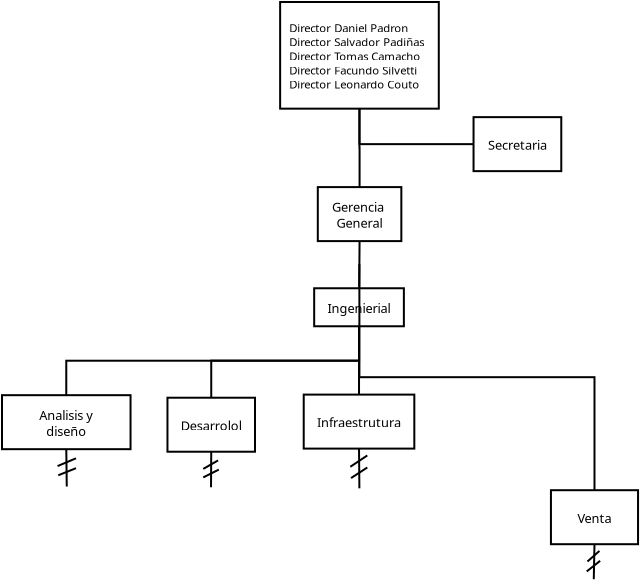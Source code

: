 <?xml version="1.0" encoding="UTF-8"?>
<dia:diagram xmlns:dia="http://www.lysator.liu.se/~alla/dia/">
  <dia:layer name="Fondo" visible="true" active="true">
    <dia:object type="Flowchart - Box" version="0" id="O0">
      <dia:attribute name="obj_pos">
        <dia:point val="12.515,3.1"/>
      </dia:attribute>
      <dia:attribute name="obj_bb">
        <dia:rectangle val="12.465,3.05;20.125,8.483"/>
      </dia:attribute>
      <dia:attribute name="elem_corner">
        <dia:point val="12.515,3.1"/>
      </dia:attribute>
      <dia:attribute name="elem_width">
        <dia:real val="7.56"/>
      </dia:attribute>
      <dia:attribute name="elem_height">
        <dia:real val="5.333"/>
      </dia:attribute>
      <dia:attribute name="border_width">
        <dia:real val="0.1"/>
      </dia:attribute>
      <dia:attribute name="show_background">
        <dia:boolean val="true"/>
      </dia:attribute>
      <dia:attribute name="padding">
        <dia:real val="0.5"/>
      </dia:attribute>
      <dia:attribute name="text">
        <dia:composite type="text">
          <dia:attribute name="string">
            <dia:string>#Director Daniel Padron
Director Salvador Padiñas
Director Tomas Camacho 
Director Facundo Silvetti
Director Leonardo Couto#</dia:string>
          </dia:attribute>
          <dia:attribute name="font">
            <dia:font family="sans" style="0" name="Helvetica"/>
          </dia:attribute>
          <dia:attribute name="height">
            <dia:real val="0.706"/>
          </dia:attribute>
          <dia:attribute name="pos">
            <dia:point val="12.965,4.568"/>
          </dia:attribute>
          <dia:attribute name="color">
            <dia:color val="#000000"/>
          </dia:attribute>
          <dia:attribute name="alignment">
            <dia:enum val="0"/>
          </dia:attribute>
        </dia:composite>
      </dia:attribute>
    </dia:object>
    <dia:object type="Flowchart - Box" version="0" id="O1">
      <dia:attribute name="obj_pos">
        <dia:point val="14.212,12.355"/>
      </dia:attribute>
      <dia:attribute name="obj_bb">
        <dia:rectangle val="14.162,12.305;18.44,15.105"/>
      </dia:attribute>
      <dia:attribute name="elem_corner">
        <dia:point val="14.212,12.355"/>
      </dia:attribute>
      <dia:attribute name="elem_width">
        <dia:real val="4.177"/>
      </dia:attribute>
      <dia:attribute name="elem_height">
        <dia:real val="2.7"/>
      </dia:attribute>
      <dia:attribute name="show_background">
        <dia:boolean val="true"/>
      </dia:attribute>
      <dia:attribute name="padding">
        <dia:real val="0.5"/>
      </dia:attribute>
      <dia:attribute name="text">
        <dia:composite type="text">
          <dia:attribute name="string">
            <dia:string>#Gerencia 
General#</dia:string>
          </dia:attribute>
          <dia:attribute name="font">
            <dia:font family="sans" style="0" name="Helvetica"/>
          </dia:attribute>
          <dia:attribute name="height">
            <dia:real val="0.8"/>
          </dia:attribute>
          <dia:attribute name="pos">
            <dia:point val="16.301,13.545"/>
          </dia:attribute>
          <dia:attribute name="color">
            <dia:color val="#000000"/>
          </dia:attribute>
          <dia:attribute name="alignment">
            <dia:enum val="1"/>
          </dia:attribute>
        </dia:composite>
      </dia:attribute>
    </dia:object>
    <dia:object type="Flowchart - Box" version="0" id="O2">
      <dia:attribute name="obj_pos">
        <dia:point val="21.999,8.857"/>
      </dia:attribute>
      <dia:attribute name="obj_bb">
        <dia:rectangle val="21.949,8.807;26.436,11.607"/>
      </dia:attribute>
      <dia:attribute name="elem_corner">
        <dia:point val="21.999,8.857"/>
      </dia:attribute>
      <dia:attribute name="elem_width">
        <dia:real val="4.387"/>
      </dia:attribute>
      <dia:attribute name="elem_height">
        <dia:real val="2.7"/>
      </dia:attribute>
      <dia:attribute name="show_background">
        <dia:boolean val="true"/>
      </dia:attribute>
      <dia:attribute name="padding">
        <dia:real val="0.5"/>
      </dia:attribute>
      <dia:attribute name="text">
        <dia:composite type="text">
          <dia:attribute name="string">
            <dia:string>#Secretaria#</dia:string>
          </dia:attribute>
          <dia:attribute name="font">
            <dia:font family="sans" style="0" name="Helvetica"/>
          </dia:attribute>
          <dia:attribute name="height">
            <dia:real val="0.8"/>
          </dia:attribute>
          <dia:attribute name="pos">
            <dia:point val="24.193,10.447"/>
          </dia:attribute>
          <dia:attribute name="color">
            <dia:color val="#000000"/>
          </dia:attribute>
          <dia:attribute name="alignment">
            <dia:enum val="1"/>
          </dia:attribute>
        </dia:composite>
      </dia:attribute>
    </dia:object>
    <dia:object type="Flowchart - Box" version="0" id="O3">
      <dia:attribute name="obj_pos">
        <dia:point val="14.031,17.413"/>
      </dia:attribute>
      <dia:attribute name="obj_bb">
        <dia:rectangle val="13.981,17.363;18.566,19.363"/>
      </dia:attribute>
      <dia:attribute name="elem_corner">
        <dia:point val="14.031,17.413"/>
      </dia:attribute>
      <dia:attribute name="elem_width">
        <dia:real val="4.485"/>
      </dia:attribute>
      <dia:attribute name="elem_height">
        <dia:real val="1.9"/>
      </dia:attribute>
      <dia:attribute name="show_background">
        <dia:boolean val="true"/>
      </dia:attribute>
      <dia:attribute name="padding">
        <dia:real val="0.5"/>
      </dia:attribute>
      <dia:attribute name="text">
        <dia:composite type="text">
          <dia:attribute name="string">
            <dia:string>#Ingenierial#</dia:string>
          </dia:attribute>
          <dia:attribute name="font">
            <dia:font family="sans" style="0" name="Helvetica"/>
          </dia:attribute>
          <dia:attribute name="height">
            <dia:real val="0.8"/>
          </dia:attribute>
          <dia:attribute name="pos">
            <dia:point val="16.273,18.603"/>
          </dia:attribute>
          <dia:attribute name="color">
            <dia:color val="#000000"/>
          </dia:attribute>
          <dia:attribute name="alignment">
            <dia:enum val="1"/>
          </dia:attribute>
        </dia:composite>
      </dia:attribute>
    </dia:object>
    <dia:object type="Flowchart - Box" version="0" id="O4">
      <dia:attribute name="obj_pos">
        <dia:point val="25.869,27.51"/>
      </dia:attribute>
      <dia:attribute name="obj_bb">
        <dia:rectangle val="25.819,27.46;30.274,30.26"/>
      </dia:attribute>
      <dia:attribute name="elem_corner">
        <dia:point val="25.869,27.51"/>
      </dia:attribute>
      <dia:attribute name="elem_width">
        <dia:real val="4.355"/>
      </dia:attribute>
      <dia:attribute name="elem_height">
        <dia:real val="2.7"/>
      </dia:attribute>
      <dia:attribute name="show_background">
        <dia:boolean val="true"/>
      </dia:attribute>
      <dia:attribute name="padding">
        <dia:real val="0.5"/>
      </dia:attribute>
      <dia:attribute name="text">
        <dia:composite type="text">
          <dia:attribute name="string">
            <dia:string>#Venta#</dia:string>
          </dia:attribute>
          <dia:attribute name="font">
            <dia:font family="sans" style="0" name="Helvetica"/>
          </dia:attribute>
          <dia:attribute name="height">
            <dia:real val="0.8"/>
          </dia:attribute>
          <dia:attribute name="pos">
            <dia:point val="28.046,29.1"/>
          </dia:attribute>
          <dia:attribute name="color">
            <dia:color val="#000000"/>
          </dia:attribute>
          <dia:attribute name="alignment">
            <dia:enum val="1"/>
          </dia:attribute>
        </dia:composite>
      </dia:attribute>
    </dia:object>
    <dia:object type="Flowchart - Box" version="0" id="O5">
      <dia:attribute name="obj_pos">
        <dia:point val="-1.578,22.759"/>
      </dia:attribute>
      <dia:attribute name="obj_bb">
        <dia:rectangle val="-1.628,22.709;4.9,25.509"/>
      </dia:attribute>
      <dia:attribute name="elem_corner">
        <dia:point val="-1.578,22.759"/>
      </dia:attribute>
      <dia:attribute name="elem_width">
        <dia:real val="6.427"/>
      </dia:attribute>
      <dia:attribute name="elem_height">
        <dia:real val="2.7"/>
      </dia:attribute>
      <dia:attribute name="show_background">
        <dia:boolean val="true"/>
      </dia:attribute>
      <dia:attribute name="padding">
        <dia:real val="0.5"/>
      </dia:attribute>
      <dia:attribute name="text">
        <dia:composite type="text">
          <dia:attribute name="string">
            <dia:string>#Analisis y
diseño#</dia:string>
          </dia:attribute>
          <dia:attribute name="font">
            <dia:font family="sans" style="0" name="Helvetica"/>
          </dia:attribute>
          <dia:attribute name="height">
            <dia:real val="0.8"/>
          </dia:attribute>
          <dia:attribute name="pos">
            <dia:point val="1.636,23.948"/>
          </dia:attribute>
          <dia:attribute name="color">
            <dia:color val="#000000"/>
          </dia:attribute>
          <dia:attribute name="alignment">
            <dia:enum val="1"/>
          </dia:attribute>
        </dia:composite>
      </dia:attribute>
    </dia:object>
    <dia:object type="Flowchart - Box" version="0" id="O6">
      <dia:attribute name="obj_pos">
        <dia:point val="6.695,22.886"/>
      </dia:attribute>
      <dia:attribute name="obj_bb">
        <dia:rectangle val="6.645,22.836;11.123,25.636"/>
      </dia:attribute>
      <dia:attribute name="elem_corner">
        <dia:point val="6.695,22.886"/>
      </dia:attribute>
      <dia:attribute name="elem_width">
        <dia:real val="4.377"/>
      </dia:attribute>
      <dia:attribute name="elem_height">
        <dia:real val="2.7"/>
      </dia:attribute>
      <dia:attribute name="show_background">
        <dia:boolean val="true"/>
      </dia:attribute>
      <dia:attribute name="padding">
        <dia:real val="0.5"/>
      </dia:attribute>
      <dia:attribute name="text">
        <dia:composite type="text">
          <dia:attribute name="string">
            <dia:string>#Desarrolol#</dia:string>
          </dia:attribute>
          <dia:attribute name="font">
            <dia:font family="sans" style="0" name="Helvetica"/>
          </dia:attribute>
          <dia:attribute name="height">
            <dia:real val="0.8"/>
          </dia:attribute>
          <dia:attribute name="pos">
            <dia:point val="8.884,24.476"/>
          </dia:attribute>
          <dia:attribute name="color">
            <dia:color val="#000000"/>
          </dia:attribute>
          <dia:attribute name="alignment">
            <dia:enum val="1"/>
          </dia:attribute>
        </dia:composite>
      </dia:attribute>
    </dia:object>
    <dia:object type="Flowchart - Box" version="0" id="O7">
      <dia:attribute name="obj_pos">
        <dia:point val="13.508,22.73"/>
      </dia:attribute>
      <dia:attribute name="obj_bb">
        <dia:rectangle val="13.458,22.68;19.088,25.48"/>
      </dia:attribute>
      <dia:attribute name="elem_corner">
        <dia:point val="13.508,22.73"/>
      </dia:attribute>
      <dia:attribute name="elem_width">
        <dia:real val="5.53"/>
      </dia:attribute>
      <dia:attribute name="elem_height">
        <dia:real val="2.7"/>
      </dia:attribute>
      <dia:attribute name="show_background">
        <dia:boolean val="true"/>
      </dia:attribute>
      <dia:attribute name="padding">
        <dia:real val="0.5"/>
      </dia:attribute>
      <dia:attribute name="text">
        <dia:composite type="text">
          <dia:attribute name="string">
            <dia:string>#Infraestrutura#</dia:string>
          </dia:attribute>
          <dia:attribute name="font">
            <dia:font family="sans" style="0" name="Helvetica"/>
          </dia:attribute>
          <dia:attribute name="height">
            <dia:real val="0.8"/>
          </dia:attribute>
          <dia:attribute name="pos">
            <dia:point val="16.273,24.32"/>
          </dia:attribute>
          <dia:attribute name="color">
            <dia:color val="#000000"/>
          </dia:attribute>
          <dia:attribute name="alignment">
            <dia:enum val="1"/>
          </dia:attribute>
        </dia:composite>
      </dia:attribute>
    </dia:object>
    <dia:object type="Standard - ZigZagLine" version="1" id="O8">
      <dia:attribute name="obj_pos">
        <dia:point val="16.295,8.433"/>
      </dia:attribute>
      <dia:attribute name="obj_bb">
        <dia:rectangle val="16.245,8.383;16.351,12.405"/>
      </dia:attribute>
      <dia:attribute name="orth_points">
        <dia:point val="16.295,8.433"/>
        <dia:point val="16.295,10.394"/>
        <dia:point val="16.301,10.394"/>
        <dia:point val="16.301,12.355"/>
      </dia:attribute>
      <dia:attribute name="orth_orient">
        <dia:enum val="1"/>
        <dia:enum val="0"/>
        <dia:enum val="1"/>
      </dia:attribute>
      <dia:attribute name="autorouting">
        <dia:boolean val="true"/>
      </dia:attribute>
      <dia:connections>
        <dia:connection handle="0" to="O0" connection="13"/>
        <dia:connection handle="1" to="O1" connection="2"/>
      </dia:connections>
    </dia:object>
    <dia:object type="Standard - ZigZagLine" version="1" id="O9">
      <dia:attribute name="obj_pos">
        <dia:point val="21.999,10.207"/>
      </dia:attribute>
      <dia:attribute name="obj_bb">
        <dia:rectangle val="16.245,8.383;22.049,10.257"/>
      </dia:attribute>
      <dia:attribute name="orth_points">
        <dia:point val="21.999,10.207"/>
        <dia:point val="16.295,10.207"/>
        <dia:point val="16.295,8.433"/>
      </dia:attribute>
      <dia:attribute name="orth_orient">
        <dia:enum val="0"/>
        <dia:enum val="1"/>
      </dia:attribute>
      <dia:attribute name="autorouting">
        <dia:boolean val="true"/>
      </dia:attribute>
      <dia:connections>
        <dia:connection handle="0" to="O2" connection="7"/>
        <dia:connection handle="1" to="O0" connection="13"/>
      </dia:connections>
    </dia:object>
    <dia:object type="Standard - Line" version="0" id="O10">
      <dia:attribute name="obj_pos">
        <dia:point val="16.301,15.055"/>
      </dia:attribute>
      <dia:attribute name="obj_bb">
        <dia:rectangle val="16.231,15.005;16.352,17.413"/>
      </dia:attribute>
      <dia:attribute name="conn_endpoints">
        <dia:point val="16.301,15.055"/>
        <dia:point val="16.282,17.363"/>
      </dia:attribute>
      <dia:attribute name="numcp">
        <dia:int val="1"/>
      </dia:attribute>
      <dia:connections>
        <dia:connection handle="0" to="O1" connection="13"/>
        <dia:connection handle="1" to="O3" connection="16"/>
      </dia:connections>
    </dia:object>
    <dia:object type="Standard - ZigZagLine" version="1" id="O11">
      <dia:attribute name="obj_pos">
        <dia:point val="1.636,22.759"/>
      </dia:attribute>
      <dia:attribute name="obj_bb">
        <dia:rectangle val="1.586,19.263;16.323,22.808"/>
      </dia:attribute>
      <dia:attribute name="orth_points">
        <dia:point val="1.636,22.759"/>
        <dia:point val="1.636,21.036"/>
        <dia:point val="16.273,21.036"/>
        <dia:point val="16.273,19.313"/>
      </dia:attribute>
      <dia:attribute name="orth_orient">
        <dia:enum val="1"/>
        <dia:enum val="0"/>
        <dia:enum val="1"/>
      </dia:attribute>
      <dia:attribute name="autorouting">
        <dia:boolean val="true"/>
      </dia:attribute>
      <dia:connections>
        <dia:connection handle="0" to="O5" connection="2"/>
        <dia:connection handle="1" to="O3" connection="13"/>
      </dia:connections>
    </dia:object>
    <dia:object type="Standard - ZigZagLine" version="1" id="O12">
      <dia:attribute name="obj_pos">
        <dia:point val="8.884,22.886"/>
      </dia:attribute>
      <dia:attribute name="obj_bb">
        <dia:rectangle val="8.834,19.263;16.323,22.936"/>
      </dia:attribute>
      <dia:attribute name="orth_points">
        <dia:point val="8.884,22.886"/>
        <dia:point val="8.884,21.032"/>
        <dia:point val="16.273,21.032"/>
        <dia:point val="16.273,19.313"/>
      </dia:attribute>
      <dia:attribute name="orth_orient">
        <dia:enum val="1"/>
        <dia:enum val="0"/>
        <dia:enum val="1"/>
      </dia:attribute>
      <dia:attribute name="autorouting">
        <dia:boolean val="false"/>
      </dia:attribute>
      <dia:connections>
        <dia:connection handle="0" to="O6" connection="2"/>
        <dia:connection handle="1" to="O3" connection="13"/>
      </dia:connections>
    </dia:object>
    <dia:object type="Standard - ZigZagLine" version="1" id="O13">
      <dia:attribute name="obj_pos">
        <dia:point val="16.273,22.73"/>
      </dia:attribute>
      <dia:attribute name="obj_bb">
        <dia:rectangle val="16.223,19.313;16.323,22.78"/>
      </dia:attribute>
      <dia:attribute name="orth_points">
        <dia:point val="16.273,22.73"/>
        <dia:point val="16.273,22.68"/>
        <dia:point val="16.273,19.413"/>
        <dia:point val="16.273,19.363"/>
      </dia:attribute>
      <dia:attribute name="orth_orient">
        <dia:enum val="1"/>
        <dia:enum val="0"/>
        <dia:enum val="1"/>
      </dia:attribute>
      <dia:attribute name="autorouting">
        <dia:boolean val="true"/>
      </dia:attribute>
      <dia:connections>
        <dia:connection handle="0" to="O7" connection="2"/>
        <dia:connection handle="1" to="O3" connection="16"/>
      </dia:connections>
    </dia:object>
    <dia:object type="Standard - ZigZagLine" version="1" id="O14">
      <dia:attribute name="obj_pos">
        <dia:point val="16.291,16.209"/>
      </dia:attribute>
      <dia:attribute name="obj_bb">
        <dia:rectangle val="16.241,16.159;28.096,27.56"/>
      </dia:attribute>
      <dia:attribute name="orth_points">
        <dia:point val="16.291,16.209"/>
        <dia:point val="28.046,16.209"/>
        <dia:point val="28.046,27.51"/>
      </dia:attribute>
      <dia:attribute name="orth_orient">
        <dia:enum val="0"/>
        <dia:enum val="1"/>
      </dia:attribute>
      <dia:attribute name="autorouting">
        <dia:boolean val="true"/>
      </dia:attribute>
      <dia:connections>
        <dia:connection handle="0" to="O10" connection="0"/>
        <dia:connection handle="1" to="O4" connection="2"/>
      </dia:connections>
    </dia:object>
    <dia:object type="Standard - Line" version="0" id="O15">
      <dia:attribute name="obj_pos">
        <dia:point val="1.636,25.459"/>
      </dia:attribute>
      <dia:attribute name="obj_bb">
        <dia:rectangle val="1.585,25.408;1.711,27.379"/>
      </dia:attribute>
      <dia:attribute name="conn_endpoints">
        <dia:point val="1.636,25.459"/>
        <dia:point val="1.66,27.328"/>
      </dia:attribute>
      <dia:attribute name="numcp">
        <dia:int val="1"/>
      </dia:attribute>
      <dia:connections>
        <dia:connection handle="0" to="O5" connection="13"/>
      </dia:connections>
    </dia:object>
    <dia:object type="Standard - Line" version="0" id="O16">
      <dia:attribute name="obj_pos">
        <dia:point val="8.884,25.586"/>
      </dia:attribute>
      <dia:attribute name="obj_bb">
        <dia:rectangle val="8.822,25.535;8.934,27.414"/>
      </dia:attribute>
      <dia:attribute name="conn_endpoints">
        <dia:point val="8.884,25.586"/>
        <dia:point val="8.873,27.364"/>
      </dia:attribute>
      <dia:attribute name="numcp">
        <dia:int val="1"/>
      </dia:attribute>
      <dia:connections>
        <dia:connection handle="0" to="O6" connection="13"/>
      </dia:connections>
    </dia:object>
    <dia:object type="Standard - Line" version="0" id="O17">
      <dia:attribute name="obj_pos">
        <dia:point val="16.273,25.43"/>
      </dia:attribute>
      <dia:attribute name="obj_bb">
        <dia:rectangle val="16.223,25.38;16.341,27.468"/>
      </dia:attribute>
      <dia:attribute name="conn_endpoints">
        <dia:point val="16.273,25.43"/>
        <dia:point val="16.291,27.418"/>
      </dia:attribute>
      <dia:attribute name="numcp">
        <dia:int val="1"/>
      </dia:attribute>
      <dia:connections>
        <dia:connection handle="0" to="O7" connection="13"/>
      </dia:connections>
    </dia:object>
    <dia:object type="Standard - Line" version="0" id="O18">
      <dia:attribute name="obj_pos">
        <dia:point val="28.046,30.21"/>
      </dia:attribute>
      <dia:attribute name="obj_bb">
        <dia:rectangle val="27.96,30.159;28.097,32.011"/>
      </dia:attribute>
      <dia:attribute name="conn_endpoints">
        <dia:point val="28.046,30.21"/>
        <dia:point val="28.011,31.96"/>
      </dia:attribute>
      <dia:attribute name="numcp">
        <dia:int val="1"/>
      </dia:attribute>
      <dia:connections>
        <dia:connection handle="0" to="O4" connection="13"/>
      </dia:connections>
    </dia:object>
    <dia:object type="Standard - Line" version="0" id="O19">
      <dia:attribute name="obj_pos">
        <dia:point val="27.693,31.076"/>
      </dia:attribute>
      <dia:attribute name="obj_bb">
        <dia:rectangle val="27.622,30.475;28.365,31.147"/>
      </dia:attribute>
      <dia:attribute name="conn_endpoints">
        <dia:point val="27.693,31.076"/>
        <dia:point val="28.294,30.546"/>
      </dia:attribute>
      <dia:attribute name="numcp">
        <dia:int val="1"/>
      </dia:attribute>
    </dia:object>
    <dia:object type="Standard - Line" version="0" id="O20">
      <dia:attribute name="obj_pos">
        <dia:point val="27.658,31.571"/>
      </dia:attribute>
      <dia:attribute name="obj_bb">
        <dia:rectangle val="27.588,30.971;28.4,31.641"/>
      </dia:attribute>
      <dia:attribute name="conn_endpoints">
        <dia:point val="27.658,31.571"/>
        <dia:point val="28.329,31.041"/>
      </dia:attribute>
      <dia:attribute name="numcp">
        <dia:int val="1"/>
      </dia:attribute>
    </dia:object>
    <dia:object type="Standard - Line" version="0" id="O21">
      <dia:attribute name="obj_pos">
        <dia:point val="15.838,26.338"/>
      </dia:attribute>
      <dia:attribute name="obj_bb">
        <dia:rectangle val="15.768,25.703;16.756,26.408"/>
      </dia:attribute>
      <dia:attribute name="conn_endpoints">
        <dia:point val="15.838,26.338"/>
        <dia:point val="16.686,25.773"/>
      </dia:attribute>
      <dia:attribute name="numcp">
        <dia:int val="1"/>
      </dia:attribute>
    </dia:object>
    <dia:object type="Standard - Line" version="0" id="O22">
      <dia:attribute name="obj_pos">
        <dia:point val="15.873,26.904"/>
      </dia:attribute>
      <dia:attribute name="obj_bb">
        <dia:rectangle val="15.804,26.305;16.756,26.973"/>
      </dia:attribute>
      <dia:attribute name="conn_endpoints">
        <dia:point val="15.873,26.904"/>
        <dia:point val="16.686,26.374"/>
      </dia:attribute>
      <dia:attribute name="numcp">
        <dia:int val="1"/>
      </dia:attribute>
    </dia:object>
    <dia:object type="Standard - Line" version="0" id="O23">
      <dia:attribute name="obj_pos">
        <dia:point val="8.484,26.445"/>
      </dia:attribute>
      <dia:attribute name="obj_bb">
        <dia:rectangle val="8.416,25.952;9.295,26.513"/>
      </dia:attribute>
      <dia:attribute name="conn_endpoints">
        <dia:point val="8.484,26.445"/>
        <dia:point val="9.226,26.02"/>
      </dia:attribute>
      <dia:attribute name="numcp">
        <dia:int val="1"/>
      </dia:attribute>
    </dia:object>
    <dia:object type="Standard - Line" version="0" id="O24">
      <dia:attribute name="obj_pos">
        <dia:point val="8.484,26.869"/>
      </dia:attribute>
      <dia:attribute name="obj_bb">
        <dia:rectangle val="8.417,26.413;9.329,26.936"/>
      </dia:attribute>
      <dia:attribute name="conn_endpoints">
        <dia:point val="8.484,26.869"/>
        <dia:point val="9.262,26.48"/>
      </dia:attribute>
      <dia:attribute name="numcp">
        <dia:int val="1"/>
      </dia:attribute>
    </dia:object>
    <dia:object type="Standard - Line" version="0" id="O25">
      <dia:attribute name="obj_pos">
        <dia:point val="1.201,26.303"/>
      </dia:attribute>
      <dia:attribute name="obj_bb">
        <dia:rectangle val="1.135,25.849;2.185,26.369"/>
      </dia:attribute>
      <dia:attribute name="conn_endpoints">
        <dia:point val="1.201,26.303"/>
        <dia:point val="2.12,25.914"/>
      </dia:attribute>
      <dia:attribute name="numcp">
        <dia:int val="1"/>
      </dia:attribute>
    </dia:object>
    <dia:object type="Standard - Line" version="0" id="O26">
      <dia:attribute name="obj_pos">
        <dia:point val="1.236,26.763"/>
      </dia:attribute>
      <dia:attribute name="obj_bb">
        <dia:rectangle val="1.171,26.344;2.185,26.828"/>
      </dia:attribute>
      <dia:attribute name="conn_endpoints">
        <dia:point val="1.236,26.763"/>
        <dia:point val="2.12,26.409"/>
      </dia:attribute>
      <dia:attribute name="numcp">
        <dia:int val="1"/>
      </dia:attribute>
    </dia:object>
  </dia:layer>
</dia:diagram>

